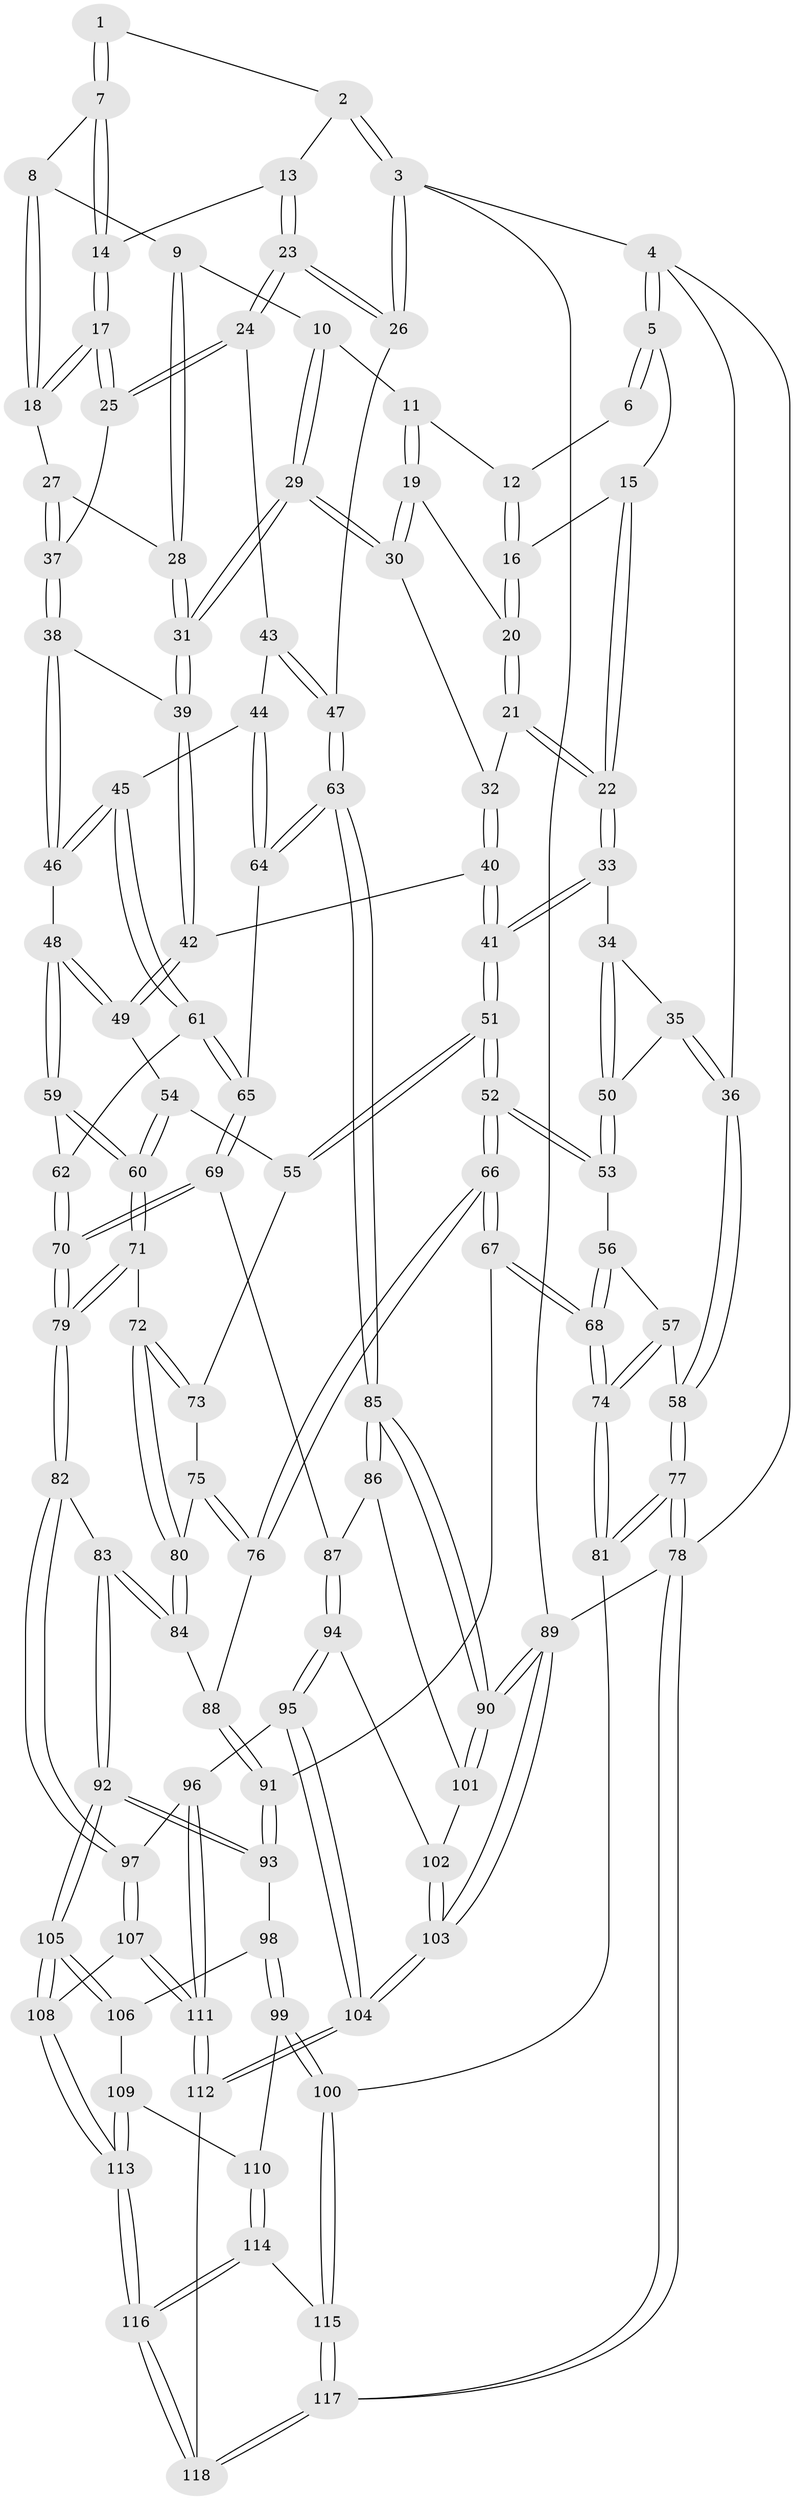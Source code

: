 // Generated by graph-tools (version 1.1) at 2025/03/03/09/25 03:03:23]
// undirected, 118 vertices, 292 edges
graph export_dot {
graph [start="1"]
  node [color=gray90,style=filled];
  1 [pos="+0.7576869838987944+0"];
  2 [pos="+0.9704697403061519+0"];
  3 [pos="+1+0"];
  4 [pos="+0+0"];
  5 [pos="+0+0"];
  6 [pos="+0.5070282113961948+0"];
  7 [pos="+0.7575891307779477+0"];
  8 [pos="+0.7164260059872889+0"];
  9 [pos="+0.6176607694081898+0.0988013862636205"];
  10 [pos="+0.5744689854977209+0.10420222473608652"];
  11 [pos="+0.5470556866218819+0.08943950789711569"];
  12 [pos="+0.48140092877110924+0"];
  13 [pos="+0.9500224348612241+0.0994650344233748"];
  14 [pos="+0.8802776366937128+0.08098588393688194"];
  15 [pos="+0.2557903196451566+0.04042849424406456"];
  16 [pos="+0.4114098308104289+0.07477298933665927"];
  17 [pos="+0.8092237777593277+0.19009735795675636"];
  18 [pos="+0.761536410155496+0.14349169083907015"];
  19 [pos="+0.4861859016579759+0.13964335648665516"];
  20 [pos="+0.41463401281214146+0.10580172280220708"];
  21 [pos="+0.38002176177360086+0.18067507569466637"];
  22 [pos="+0.2802374466488884+0.2179075399882905"];
  23 [pos="+1+0.20922793815750185"];
  24 [pos="+0.8401406142430218+0.22724851997408066"];
  25 [pos="+0.8105004749359074+0.19383829409321726"];
  26 [pos="+1+0.2517218871205774"];
  27 [pos="+0.6580754789452983+0.17573416665674185"];
  28 [pos="+0.6535397553952802+0.17356094907024697"];
  29 [pos="+0.548850333051498+0.22033063841594425"];
  30 [pos="+0.4979836907992422+0.19061350197768237"];
  31 [pos="+0.5539050442851703+0.22923373810468714"];
  32 [pos="+0.427289363883851+0.2109245365184982"];
  33 [pos="+0.2531792181165144+0.2643943700865369"];
  34 [pos="+0.22727479967798672+0.26461345971766104"];
  35 [pos="+0+0.11362691484602506"];
  36 [pos="+0+0"];
  37 [pos="+0.6822632208047289+0.26267636187438415"];
  38 [pos="+0.6727560206029358+0.2824364567696611"];
  39 [pos="+0.5585127286127557+0.290543423594571"];
  40 [pos="+0.4535822485630641+0.31849957937053774"];
  41 [pos="+0.3226095196741134+0.36537413077696845"];
  42 [pos="+0.5324197264227473+0.33007944185287186"];
  43 [pos="+0.8268841885645773+0.3008907507985155"];
  44 [pos="+0.7857068880038299+0.38959460455154965"];
  45 [pos="+0.7495780703212229+0.39359208873191165"];
  46 [pos="+0.7484530587433983+0.3932079681312997"];
  47 [pos="+1+0.426439299703397"];
  48 [pos="+0.6790275076043902+0.4091555971888955"];
  49 [pos="+0.5428262469197376+0.3646268550707722"];
  50 [pos="+0.1167557301527196+0.3938618222499202"];
  51 [pos="+0.32017524149241045+0.4356255490402335"];
  52 [pos="+0.27267435415273183+0.5043531666255349"];
  53 [pos="+0.11278033682978815+0.4104386349630759"];
  54 [pos="+0.5365446994398367+0.3942761333012295"];
  55 [pos="+0.44525137794467273+0.4784772960733495"];
  56 [pos="+0.06837165689855637+0.44168315299664046"];
  57 [pos="+0+0.4487092879092302"];
  58 [pos="+0+0.443260979599282"];
  59 [pos="+0.6013124411401598+0.5174552971681219"];
  60 [pos="+0.5942503638937504+0.5214105822601206"];
  61 [pos="+0.7248760048641272+0.48183584656660705"];
  62 [pos="+0.6843447804770952+0.5158677243588438"];
  63 [pos="+1+0.49511648232077654"];
  64 [pos="+0.88266444081118+0.4686975667323706"];
  65 [pos="+0.7805694019241025+0.606729925741804"];
  66 [pos="+0.25096926519601837+0.6140821257123594"];
  67 [pos="+0.20989936560535485+0.6546187519516236"];
  68 [pos="+0.18159323060368696+0.676149879796288"];
  69 [pos="+0.7667626931449454+0.6462930744144867"];
  70 [pos="+0.7412911635300541+0.6519240536424921"];
  71 [pos="+0.5737276509903647+0.5665288948374041"];
  72 [pos="+0.5410802434357093+0.5833386119722292"];
  73 [pos="+0.45695407654039943+0.5010344933851076"];
  74 [pos="+0.17876519316903713+0.6795276712859339"];
  75 [pos="+0.39675179056682325+0.5851439231793116"];
  76 [pos="+0.2856904379370929+0.6191765313500134"];
  77 [pos="+0+0.7602007808713115"];
  78 [pos="+0+1"];
  79 [pos="+0.7337542977396719+0.6551261542329856"];
  80 [pos="+0.5271467141381163+0.6088721979519278"];
  81 [pos="+0.13528359672935794+0.7391457410888009"];
  82 [pos="+0.6366948885365534+0.7917567000827075"];
  83 [pos="+0.5832930355845053+0.7918937456682386"];
  84 [pos="+0.5148044060486465+0.663469595965986"];
  85 [pos="+1+0.610966280977398"];
  86 [pos="+1+0.6652074533420242"];
  87 [pos="+0.7870664551021332+0.6585037092954209"];
  88 [pos="+0.4260402182796626+0.6850905760375532"];
  89 [pos="+1+1"];
  90 [pos="+1+1"];
  91 [pos="+0.40924504681137897+0.7761999240267491"];
  92 [pos="+0.5598691790387751+0.8122831444798281"];
  93 [pos="+0.41347046311780067+0.7944454101707163"];
  94 [pos="+0.8435595117293422+0.8138885398865687"];
  95 [pos="+0.7820638969879524+0.8558963585497865"];
  96 [pos="+0.7372366631802453+0.8507695758894694"];
  97 [pos="+0.6716884961809796+0.8272657016714867"];
  98 [pos="+0.3716745937764845+0.8393817965468312"];
  99 [pos="+0.33668146497777857+0.8563344375430276"];
  100 [pos="+0.18922010233631023+0.8251793995187365"];
  101 [pos="+0.8795794447172905+0.8156970346192552"];
  102 [pos="+0.8744171305137842+0.8170873357330237"];
  103 [pos="+0.9514718653084838+1"];
  104 [pos="+0.9374632119807306+1"];
  105 [pos="+0.5259254027358155+0.8963091332294805"];
  106 [pos="+0.4533218671081565+0.8923281767205777"];
  107 [pos="+0.6585168553294786+0.9651238746567802"];
  108 [pos="+0.5269874003252056+0.9270567484363192"];
  109 [pos="+0.4077147502474787+0.9310035036853425"];
  110 [pos="+0.3624337443935629+0.915828582354165"];
  111 [pos="+0.7146586318938636+1"];
  112 [pos="+0.7539792920046894+1"];
  113 [pos="+0.48990364124057423+1"];
  114 [pos="+0.3530442212140857+0.9583017953679267"];
  115 [pos="+0.191845301305999+1"];
  116 [pos="+0.47883979724183917+1"];
  117 [pos="+0.12639957987886363+1"];
  118 [pos="+0.48110847024468195+1"];
  1 -- 2;
  1 -- 7;
  1 -- 7;
  2 -- 3;
  2 -- 3;
  2 -- 13;
  3 -- 4;
  3 -- 26;
  3 -- 26;
  3 -- 89;
  4 -- 5;
  4 -- 5;
  4 -- 36;
  4 -- 78;
  5 -- 6;
  5 -- 6;
  5 -- 15;
  6 -- 12;
  7 -- 8;
  7 -- 14;
  7 -- 14;
  8 -- 9;
  8 -- 18;
  8 -- 18;
  9 -- 10;
  9 -- 28;
  9 -- 28;
  10 -- 11;
  10 -- 29;
  10 -- 29;
  11 -- 12;
  11 -- 19;
  11 -- 19;
  12 -- 16;
  12 -- 16;
  13 -- 14;
  13 -- 23;
  13 -- 23;
  14 -- 17;
  14 -- 17;
  15 -- 16;
  15 -- 22;
  15 -- 22;
  16 -- 20;
  16 -- 20;
  17 -- 18;
  17 -- 18;
  17 -- 25;
  17 -- 25;
  18 -- 27;
  19 -- 20;
  19 -- 30;
  19 -- 30;
  20 -- 21;
  20 -- 21;
  21 -- 22;
  21 -- 22;
  21 -- 32;
  22 -- 33;
  22 -- 33;
  23 -- 24;
  23 -- 24;
  23 -- 26;
  23 -- 26;
  24 -- 25;
  24 -- 25;
  24 -- 43;
  25 -- 37;
  26 -- 47;
  27 -- 28;
  27 -- 37;
  27 -- 37;
  28 -- 31;
  28 -- 31;
  29 -- 30;
  29 -- 30;
  29 -- 31;
  29 -- 31;
  30 -- 32;
  31 -- 39;
  31 -- 39;
  32 -- 40;
  32 -- 40;
  33 -- 34;
  33 -- 41;
  33 -- 41;
  34 -- 35;
  34 -- 50;
  34 -- 50;
  35 -- 36;
  35 -- 36;
  35 -- 50;
  36 -- 58;
  36 -- 58;
  37 -- 38;
  37 -- 38;
  38 -- 39;
  38 -- 46;
  38 -- 46;
  39 -- 42;
  39 -- 42;
  40 -- 41;
  40 -- 41;
  40 -- 42;
  41 -- 51;
  41 -- 51;
  42 -- 49;
  42 -- 49;
  43 -- 44;
  43 -- 47;
  43 -- 47;
  44 -- 45;
  44 -- 64;
  44 -- 64;
  45 -- 46;
  45 -- 46;
  45 -- 61;
  45 -- 61;
  46 -- 48;
  47 -- 63;
  47 -- 63;
  48 -- 49;
  48 -- 49;
  48 -- 59;
  48 -- 59;
  49 -- 54;
  50 -- 53;
  50 -- 53;
  51 -- 52;
  51 -- 52;
  51 -- 55;
  51 -- 55;
  52 -- 53;
  52 -- 53;
  52 -- 66;
  52 -- 66;
  53 -- 56;
  54 -- 55;
  54 -- 60;
  54 -- 60;
  55 -- 73;
  56 -- 57;
  56 -- 68;
  56 -- 68;
  57 -- 58;
  57 -- 74;
  57 -- 74;
  58 -- 77;
  58 -- 77;
  59 -- 60;
  59 -- 60;
  59 -- 62;
  60 -- 71;
  60 -- 71;
  61 -- 62;
  61 -- 65;
  61 -- 65;
  62 -- 70;
  62 -- 70;
  63 -- 64;
  63 -- 64;
  63 -- 85;
  63 -- 85;
  64 -- 65;
  65 -- 69;
  65 -- 69;
  66 -- 67;
  66 -- 67;
  66 -- 76;
  66 -- 76;
  67 -- 68;
  67 -- 68;
  67 -- 91;
  68 -- 74;
  68 -- 74;
  69 -- 70;
  69 -- 70;
  69 -- 87;
  70 -- 79;
  70 -- 79;
  71 -- 72;
  71 -- 79;
  71 -- 79;
  72 -- 73;
  72 -- 73;
  72 -- 80;
  72 -- 80;
  73 -- 75;
  74 -- 81;
  74 -- 81;
  75 -- 76;
  75 -- 76;
  75 -- 80;
  76 -- 88;
  77 -- 78;
  77 -- 78;
  77 -- 81;
  77 -- 81;
  78 -- 117;
  78 -- 117;
  78 -- 89;
  79 -- 82;
  79 -- 82;
  80 -- 84;
  80 -- 84;
  81 -- 100;
  82 -- 83;
  82 -- 97;
  82 -- 97;
  83 -- 84;
  83 -- 84;
  83 -- 92;
  83 -- 92;
  84 -- 88;
  85 -- 86;
  85 -- 86;
  85 -- 90;
  85 -- 90;
  86 -- 87;
  86 -- 101;
  87 -- 94;
  87 -- 94;
  88 -- 91;
  88 -- 91;
  89 -- 90;
  89 -- 90;
  89 -- 103;
  89 -- 103;
  90 -- 101;
  90 -- 101;
  91 -- 93;
  91 -- 93;
  92 -- 93;
  92 -- 93;
  92 -- 105;
  92 -- 105;
  93 -- 98;
  94 -- 95;
  94 -- 95;
  94 -- 102;
  95 -- 96;
  95 -- 104;
  95 -- 104;
  96 -- 97;
  96 -- 111;
  96 -- 111;
  97 -- 107;
  97 -- 107;
  98 -- 99;
  98 -- 99;
  98 -- 106;
  99 -- 100;
  99 -- 100;
  99 -- 110;
  100 -- 115;
  100 -- 115;
  101 -- 102;
  102 -- 103;
  102 -- 103;
  103 -- 104;
  103 -- 104;
  104 -- 112;
  104 -- 112;
  105 -- 106;
  105 -- 106;
  105 -- 108;
  105 -- 108;
  106 -- 109;
  107 -- 108;
  107 -- 111;
  107 -- 111;
  108 -- 113;
  108 -- 113;
  109 -- 110;
  109 -- 113;
  109 -- 113;
  110 -- 114;
  110 -- 114;
  111 -- 112;
  111 -- 112;
  112 -- 118;
  113 -- 116;
  113 -- 116;
  114 -- 115;
  114 -- 116;
  114 -- 116;
  115 -- 117;
  115 -- 117;
  116 -- 118;
  116 -- 118;
  117 -- 118;
  117 -- 118;
}
